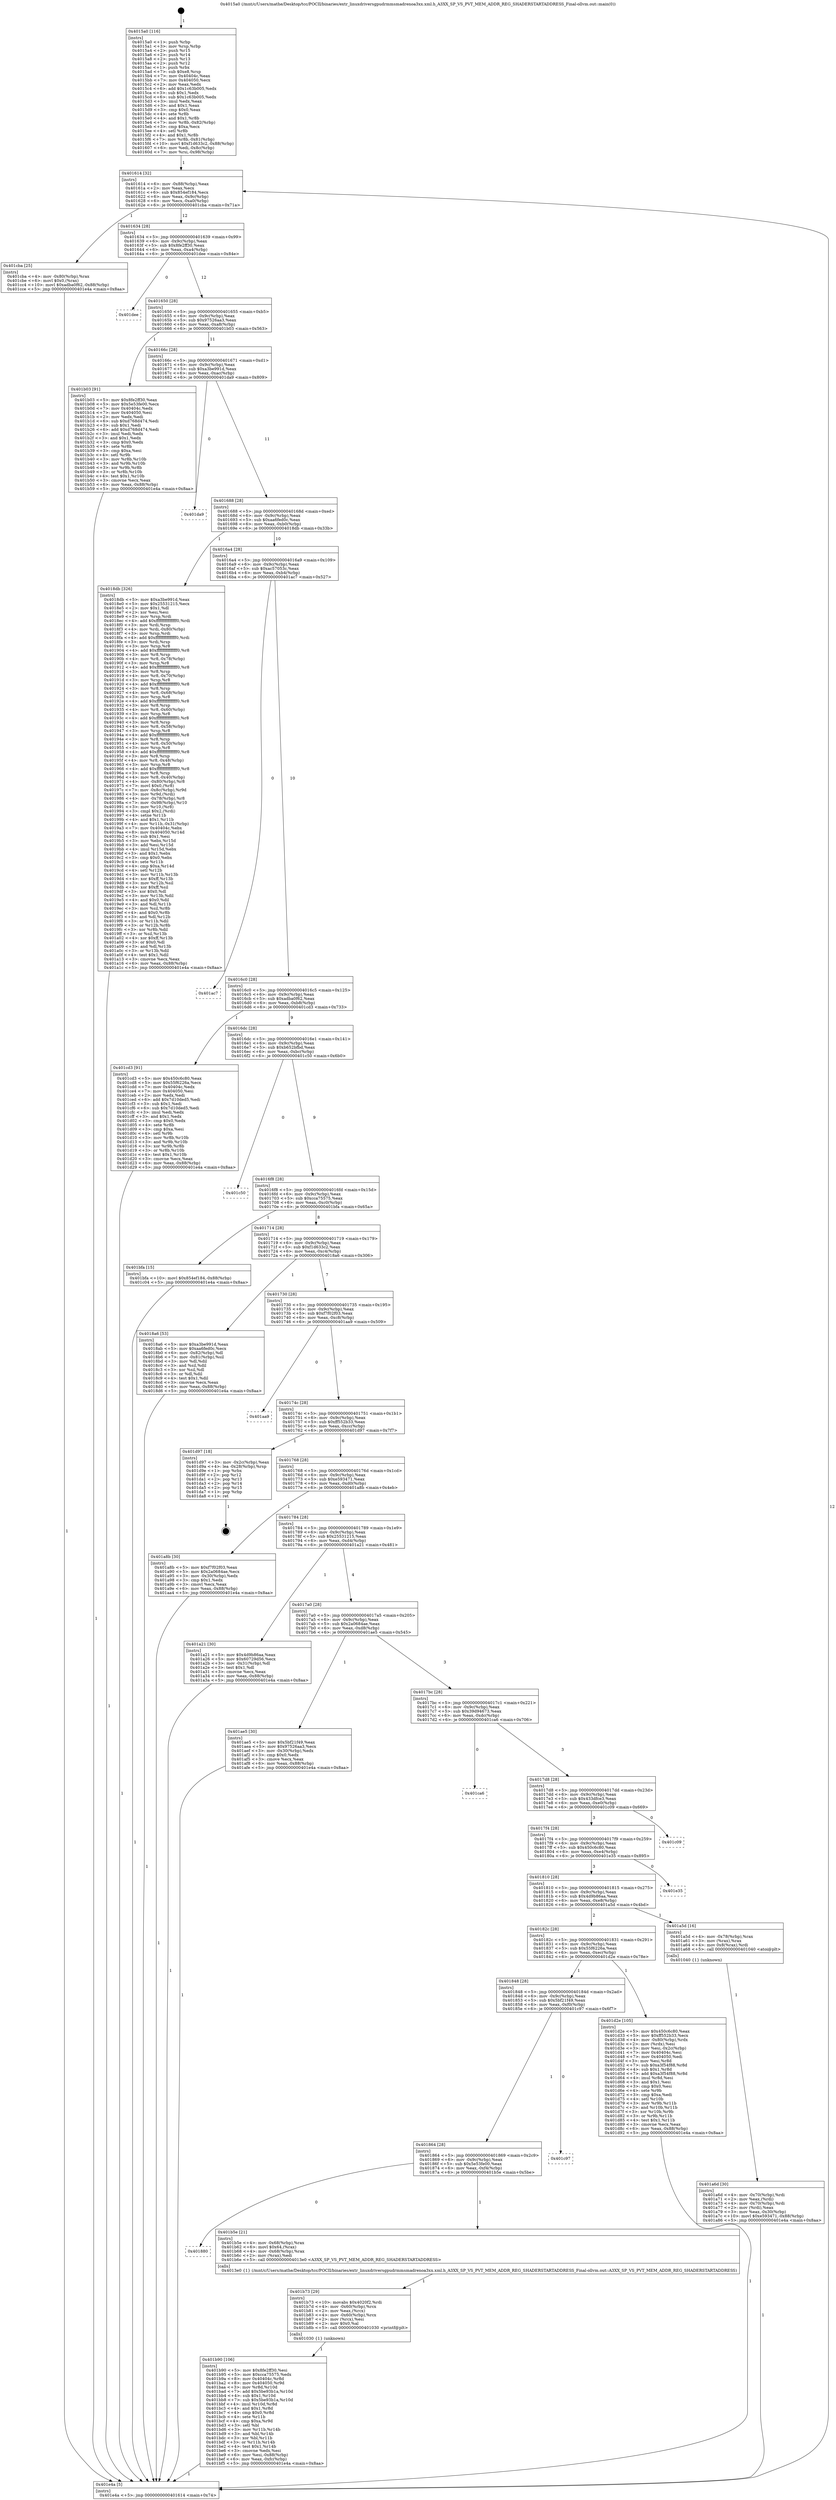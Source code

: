 digraph "0x4015a0" {
  label = "0x4015a0 (/mnt/c/Users/mathe/Desktop/tcc/POCII/binaries/extr_linuxdriversgpudrmmsmadrenoa3xx.xml.h_A3XX_SP_VS_PVT_MEM_ADDR_REG_SHADERSTARTADDRESS_Final-ollvm.out::main(0))"
  labelloc = "t"
  node[shape=record]

  Entry [label="",width=0.3,height=0.3,shape=circle,fillcolor=black,style=filled]
  "0x401614" [label="{
     0x401614 [32]\l
     | [instrs]\l
     &nbsp;&nbsp;0x401614 \<+6\>: mov -0x88(%rbp),%eax\l
     &nbsp;&nbsp;0x40161a \<+2\>: mov %eax,%ecx\l
     &nbsp;&nbsp;0x40161c \<+6\>: sub $0x854ef184,%ecx\l
     &nbsp;&nbsp;0x401622 \<+6\>: mov %eax,-0x9c(%rbp)\l
     &nbsp;&nbsp;0x401628 \<+6\>: mov %ecx,-0xa0(%rbp)\l
     &nbsp;&nbsp;0x40162e \<+6\>: je 0000000000401cba \<main+0x71a\>\l
  }"]
  "0x401cba" [label="{
     0x401cba [25]\l
     | [instrs]\l
     &nbsp;&nbsp;0x401cba \<+4\>: mov -0x80(%rbp),%rax\l
     &nbsp;&nbsp;0x401cbe \<+6\>: movl $0x0,(%rax)\l
     &nbsp;&nbsp;0x401cc4 \<+10\>: movl $0xadba0f62,-0x88(%rbp)\l
     &nbsp;&nbsp;0x401cce \<+5\>: jmp 0000000000401e4a \<main+0x8aa\>\l
  }"]
  "0x401634" [label="{
     0x401634 [28]\l
     | [instrs]\l
     &nbsp;&nbsp;0x401634 \<+5\>: jmp 0000000000401639 \<main+0x99\>\l
     &nbsp;&nbsp;0x401639 \<+6\>: mov -0x9c(%rbp),%eax\l
     &nbsp;&nbsp;0x40163f \<+5\>: sub $0x8fe2ff30,%eax\l
     &nbsp;&nbsp;0x401644 \<+6\>: mov %eax,-0xa4(%rbp)\l
     &nbsp;&nbsp;0x40164a \<+6\>: je 0000000000401dee \<main+0x84e\>\l
  }"]
  Exit [label="",width=0.3,height=0.3,shape=circle,fillcolor=black,style=filled,peripheries=2]
  "0x401dee" [label="{
     0x401dee\l
  }", style=dashed]
  "0x401650" [label="{
     0x401650 [28]\l
     | [instrs]\l
     &nbsp;&nbsp;0x401650 \<+5\>: jmp 0000000000401655 \<main+0xb5\>\l
     &nbsp;&nbsp;0x401655 \<+6\>: mov -0x9c(%rbp),%eax\l
     &nbsp;&nbsp;0x40165b \<+5\>: sub $0x97526aa3,%eax\l
     &nbsp;&nbsp;0x401660 \<+6\>: mov %eax,-0xa8(%rbp)\l
     &nbsp;&nbsp;0x401666 \<+6\>: je 0000000000401b03 \<main+0x563\>\l
  }"]
  "0x401b90" [label="{
     0x401b90 [106]\l
     | [instrs]\l
     &nbsp;&nbsp;0x401b90 \<+5\>: mov $0x8fe2ff30,%esi\l
     &nbsp;&nbsp;0x401b95 \<+5\>: mov $0xcca75575,%edx\l
     &nbsp;&nbsp;0x401b9a \<+8\>: mov 0x40404c,%r8d\l
     &nbsp;&nbsp;0x401ba2 \<+8\>: mov 0x404050,%r9d\l
     &nbsp;&nbsp;0x401baa \<+3\>: mov %r8d,%r10d\l
     &nbsp;&nbsp;0x401bad \<+7\>: add $0x5be93b1a,%r10d\l
     &nbsp;&nbsp;0x401bb4 \<+4\>: sub $0x1,%r10d\l
     &nbsp;&nbsp;0x401bb8 \<+7\>: sub $0x5be93b1a,%r10d\l
     &nbsp;&nbsp;0x401bbf \<+4\>: imul %r10d,%r8d\l
     &nbsp;&nbsp;0x401bc3 \<+4\>: and $0x1,%r8d\l
     &nbsp;&nbsp;0x401bc7 \<+4\>: cmp $0x0,%r8d\l
     &nbsp;&nbsp;0x401bcb \<+4\>: sete %r11b\l
     &nbsp;&nbsp;0x401bcf \<+4\>: cmp $0xa,%r9d\l
     &nbsp;&nbsp;0x401bd3 \<+3\>: setl %bl\l
     &nbsp;&nbsp;0x401bd6 \<+3\>: mov %r11b,%r14b\l
     &nbsp;&nbsp;0x401bd9 \<+3\>: and %bl,%r14b\l
     &nbsp;&nbsp;0x401bdc \<+3\>: xor %bl,%r11b\l
     &nbsp;&nbsp;0x401bdf \<+3\>: or %r11b,%r14b\l
     &nbsp;&nbsp;0x401be2 \<+4\>: test $0x1,%r14b\l
     &nbsp;&nbsp;0x401be6 \<+3\>: cmovne %edx,%esi\l
     &nbsp;&nbsp;0x401be9 \<+6\>: mov %esi,-0x88(%rbp)\l
     &nbsp;&nbsp;0x401bef \<+6\>: mov %eax,-0xfc(%rbp)\l
     &nbsp;&nbsp;0x401bf5 \<+5\>: jmp 0000000000401e4a \<main+0x8aa\>\l
  }"]
  "0x401b03" [label="{
     0x401b03 [91]\l
     | [instrs]\l
     &nbsp;&nbsp;0x401b03 \<+5\>: mov $0x8fe2ff30,%eax\l
     &nbsp;&nbsp;0x401b08 \<+5\>: mov $0x5e53fe00,%ecx\l
     &nbsp;&nbsp;0x401b0d \<+7\>: mov 0x40404c,%edx\l
     &nbsp;&nbsp;0x401b14 \<+7\>: mov 0x404050,%esi\l
     &nbsp;&nbsp;0x401b1b \<+2\>: mov %edx,%edi\l
     &nbsp;&nbsp;0x401b1d \<+6\>: sub $0xd768d474,%edi\l
     &nbsp;&nbsp;0x401b23 \<+3\>: sub $0x1,%edi\l
     &nbsp;&nbsp;0x401b26 \<+6\>: add $0xd768d474,%edi\l
     &nbsp;&nbsp;0x401b2c \<+3\>: imul %edi,%edx\l
     &nbsp;&nbsp;0x401b2f \<+3\>: and $0x1,%edx\l
     &nbsp;&nbsp;0x401b32 \<+3\>: cmp $0x0,%edx\l
     &nbsp;&nbsp;0x401b35 \<+4\>: sete %r8b\l
     &nbsp;&nbsp;0x401b39 \<+3\>: cmp $0xa,%esi\l
     &nbsp;&nbsp;0x401b3c \<+4\>: setl %r9b\l
     &nbsp;&nbsp;0x401b40 \<+3\>: mov %r8b,%r10b\l
     &nbsp;&nbsp;0x401b43 \<+3\>: and %r9b,%r10b\l
     &nbsp;&nbsp;0x401b46 \<+3\>: xor %r9b,%r8b\l
     &nbsp;&nbsp;0x401b49 \<+3\>: or %r8b,%r10b\l
     &nbsp;&nbsp;0x401b4c \<+4\>: test $0x1,%r10b\l
     &nbsp;&nbsp;0x401b50 \<+3\>: cmovne %ecx,%eax\l
     &nbsp;&nbsp;0x401b53 \<+6\>: mov %eax,-0x88(%rbp)\l
     &nbsp;&nbsp;0x401b59 \<+5\>: jmp 0000000000401e4a \<main+0x8aa\>\l
  }"]
  "0x40166c" [label="{
     0x40166c [28]\l
     | [instrs]\l
     &nbsp;&nbsp;0x40166c \<+5\>: jmp 0000000000401671 \<main+0xd1\>\l
     &nbsp;&nbsp;0x401671 \<+6\>: mov -0x9c(%rbp),%eax\l
     &nbsp;&nbsp;0x401677 \<+5\>: sub $0xa3be991d,%eax\l
     &nbsp;&nbsp;0x40167c \<+6\>: mov %eax,-0xac(%rbp)\l
     &nbsp;&nbsp;0x401682 \<+6\>: je 0000000000401da9 \<main+0x809\>\l
  }"]
  "0x401b73" [label="{
     0x401b73 [29]\l
     | [instrs]\l
     &nbsp;&nbsp;0x401b73 \<+10\>: movabs $0x4020f2,%rdi\l
     &nbsp;&nbsp;0x401b7d \<+4\>: mov -0x60(%rbp),%rcx\l
     &nbsp;&nbsp;0x401b81 \<+2\>: mov %eax,(%rcx)\l
     &nbsp;&nbsp;0x401b83 \<+4\>: mov -0x60(%rbp),%rcx\l
     &nbsp;&nbsp;0x401b87 \<+2\>: mov (%rcx),%esi\l
     &nbsp;&nbsp;0x401b89 \<+2\>: mov $0x0,%al\l
     &nbsp;&nbsp;0x401b8b \<+5\>: call 0000000000401030 \<printf@plt\>\l
     | [calls]\l
     &nbsp;&nbsp;0x401030 \{1\} (unknown)\l
  }"]
  "0x401da9" [label="{
     0x401da9\l
  }", style=dashed]
  "0x401688" [label="{
     0x401688 [28]\l
     | [instrs]\l
     &nbsp;&nbsp;0x401688 \<+5\>: jmp 000000000040168d \<main+0xed\>\l
     &nbsp;&nbsp;0x40168d \<+6\>: mov -0x9c(%rbp),%eax\l
     &nbsp;&nbsp;0x401693 \<+5\>: sub $0xaa6fed0c,%eax\l
     &nbsp;&nbsp;0x401698 \<+6\>: mov %eax,-0xb0(%rbp)\l
     &nbsp;&nbsp;0x40169e \<+6\>: je 00000000004018db \<main+0x33b\>\l
  }"]
  "0x401880" [label="{
     0x401880\l
  }", style=dashed]
  "0x4018db" [label="{
     0x4018db [326]\l
     | [instrs]\l
     &nbsp;&nbsp;0x4018db \<+5\>: mov $0xa3be991d,%eax\l
     &nbsp;&nbsp;0x4018e0 \<+5\>: mov $0x25531215,%ecx\l
     &nbsp;&nbsp;0x4018e5 \<+2\>: mov $0x1,%dl\l
     &nbsp;&nbsp;0x4018e7 \<+2\>: xor %esi,%esi\l
     &nbsp;&nbsp;0x4018e9 \<+3\>: mov %rsp,%rdi\l
     &nbsp;&nbsp;0x4018ec \<+4\>: add $0xfffffffffffffff0,%rdi\l
     &nbsp;&nbsp;0x4018f0 \<+3\>: mov %rdi,%rsp\l
     &nbsp;&nbsp;0x4018f3 \<+4\>: mov %rdi,-0x80(%rbp)\l
     &nbsp;&nbsp;0x4018f7 \<+3\>: mov %rsp,%rdi\l
     &nbsp;&nbsp;0x4018fa \<+4\>: add $0xfffffffffffffff0,%rdi\l
     &nbsp;&nbsp;0x4018fe \<+3\>: mov %rdi,%rsp\l
     &nbsp;&nbsp;0x401901 \<+3\>: mov %rsp,%r8\l
     &nbsp;&nbsp;0x401904 \<+4\>: add $0xfffffffffffffff0,%r8\l
     &nbsp;&nbsp;0x401908 \<+3\>: mov %r8,%rsp\l
     &nbsp;&nbsp;0x40190b \<+4\>: mov %r8,-0x78(%rbp)\l
     &nbsp;&nbsp;0x40190f \<+3\>: mov %rsp,%r8\l
     &nbsp;&nbsp;0x401912 \<+4\>: add $0xfffffffffffffff0,%r8\l
     &nbsp;&nbsp;0x401916 \<+3\>: mov %r8,%rsp\l
     &nbsp;&nbsp;0x401919 \<+4\>: mov %r8,-0x70(%rbp)\l
     &nbsp;&nbsp;0x40191d \<+3\>: mov %rsp,%r8\l
     &nbsp;&nbsp;0x401920 \<+4\>: add $0xfffffffffffffff0,%r8\l
     &nbsp;&nbsp;0x401924 \<+3\>: mov %r8,%rsp\l
     &nbsp;&nbsp;0x401927 \<+4\>: mov %r8,-0x68(%rbp)\l
     &nbsp;&nbsp;0x40192b \<+3\>: mov %rsp,%r8\l
     &nbsp;&nbsp;0x40192e \<+4\>: add $0xfffffffffffffff0,%r8\l
     &nbsp;&nbsp;0x401932 \<+3\>: mov %r8,%rsp\l
     &nbsp;&nbsp;0x401935 \<+4\>: mov %r8,-0x60(%rbp)\l
     &nbsp;&nbsp;0x401939 \<+3\>: mov %rsp,%r8\l
     &nbsp;&nbsp;0x40193c \<+4\>: add $0xfffffffffffffff0,%r8\l
     &nbsp;&nbsp;0x401940 \<+3\>: mov %r8,%rsp\l
     &nbsp;&nbsp;0x401943 \<+4\>: mov %r8,-0x58(%rbp)\l
     &nbsp;&nbsp;0x401947 \<+3\>: mov %rsp,%r8\l
     &nbsp;&nbsp;0x40194a \<+4\>: add $0xfffffffffffffff0,%r8\l
     &nbsp;&nbsp;0x40194e \<+3\>: mov %r8,%rsp\l
     &nbsp;&nbsp;0x401951 \<+4\>: mov %r8,-0x50(%rbp)\l
     &nbsp;&nbsp;0x401955 \<+3\>: mov %rsp,%r8\l
     &nbsp;&nbsp;0x401958 \<+4\>: add $0xfffffffffffffff0,%r8\l
     &nbsp;&nbsp;0x40195c \<+3\>: mov %r8,%rsp\l
     &nbsp;&nbsp;0x40195f \<+4\>: mov %r8,-0x48(%rbp)\l
     &nbsp;&nbsp;0x401963 \<+3\>: mov %rsp,%r8\l
     &nbsp;&nbsp;0x401966 \<+4\>: add $0xfffffffffffffff0,%r8\l
     &nbsp;&nbsp;0x40196a \<+3\>: mov %r8,%rsp\l
     &nbsp;&nbsp;0x40196d \<+4\>: mov %r8,-0x40(%rbp)\l
     &nbsp;&nbsp;0x401971 \<+4\>: mov -0x80(%rbp),%r8\l
     &nbsp;&nbsp;0x401975 \<+7\>: movl $0x0,(%r8)\l
     &nbsp;&nbsp;0x40197c \<+7\>: mov -0x8c(%rbp),%r9d\l
     &nbsp;&nbsp;0x401983 \<+3\>: mov %r9d,(%rdi)\l
     &nbsp;&nbsp;0x401986 \<+4\>: mov -0x78(%rbp),%r8\l
     &nbsp;&nbsp;0x40198a \<+7\>: mov -0x98(%rbp),%r10\l
     &nbsp;&nbsp;0x401991 \<+3\>: mov %r10,(%r8)\l
     &nbsp;&nbsp;0x401994 \<+3\>: cmpl $0x2,(%rdi)\l
     &nbsp;&nbsp;0x401997 \<+4\>: setne %r11b\l
     &nbsp;&nbsp;0x40199b \<+4\>: and $0x1,%r11b\l
     &nbsp;&nbsp;0x40199f \<+4\>: mov %r11b,-0x31(%rbp)\l
     &nbsp;&nbsp;0x4019a3 \<+7\>: mov 0x40404c,%ebx\l
     &nbsp;&nbsp;0x4019aa \<+8\>: mov 0x404050,%r14d\l
     &nbsp;&nbsp;0x4019b2 \<+3\>: sub $0x1,%esi\l
     &nbsp;&nbsp;0x4019b5 \<+3\>: mov %ebx,%r15d\l
     &nbsp;&nbsp;0x4019b8 \<+3\>: add %esi,%r15d\l
     &nbsp;&nbsp;0x4019bb \<+4\>: imul %r15d,%ebx\l
     &nbsp;&nbsp;0x4019bf \<+3\>: and $0x1,%ebx\l
     &nbsp;&nbsp;0x4019c2 \<+3\>: cmp $0x0,%ebx\l
     &nbsp;&nbsp;0x4019c5 \<+4\>: sete %r11b\l
     &nbsp;&nbsp;0x4019c9 \<+4\>: cmp $0xa,%r14d\l
     &nbsp;&nbsp;0x4019cd \<+4\>: setl %r12b\l
     &nbsp;&nbsp;0x4019d1 \<+3\>: mov %r11b,%r13b\l
     &nbsp;&nbsp;0x4019d4 \<+4\>: xor $0xff,%r13b\l
     &nbsp;&nbsp;0x4019d8 \<+3\>: mov %r12b,%sil\l
     &nbsp;&nbsp;0x4019db \<+4\>: xor $0xff,%sil\l
     &nbsp;&nbsp;0x4019df \<+3\>: xor $0x0,%dl\l
     &nbsp;&nbsp;0x4019e2 \<+3\>: mov %r13b,%dil\l
     &nbsp;&nbsp;0x4019e5 \<+4\>: and $0x0,%dil\l
     &nbsp;&nbsp;0x4019e9 \<+3\>: and %dl,%r11b\l
     &nbsp;&nbsp;0x4019ec \<+3\>: mov %sil,%r8b\l
     &nbsp;&nbsp;0x4019ef \<+4\>: and $0x0,%r8b\l
     &nbsp;&nbsp;0x4019f3 \<+3\>: and %dl,%r12b\l
     &nbsp;&nbsp;0x4019f6 \<+3\>: or %r11b,%dil\l
     &nbsp;&nbsp;0x4019f9 \<+3\>: or %r12b,%r8b\l
     &nbsp;&nbsp;0x4019fc \<+3\>: xor %r8b,%dil\l
     &nbsp;&nbsp;0x4019ff \<+3\>: or %sil,%r13b\l
     &nbsp;&nbsp;0x401a02 \<+4\>: xor $0xff,%r13b\l
     &nbsp;&nbsp;0x401a06 \<+3\>: or $0x0,%dl\l
     &nbsp;&nbsp;0x401a09 \<+3\>: and %dl,%r13b\l
     &nbsp;&nbsp;0x401a0c \<+3\>: or %r13b,%dil\l
     &nbsp;&nbsp;0x401a0f \<+4\>: test $0x1,%dil\l
     &nbsp;&nbsp;0x401a13 \<+3\>: cmovne %ecx,%eax\l
     &nbsp;&nbsp;0x401a16 \<+6\>: mov %eax,-0x88(%rbp)\l
     &nbsp;&nbsp;0x401a1c \<+5\>: jmp 0000000000401e4a \<main+0x8aa\>\l
  }"]
  "0x4016a4" [label="{
     0x4016a4 [28]\l
     | [instrs]\l
     &nbsp;&nbsp;0x4016a4 \<+5\>: jmp 00000000004016a9 \<main+0x109\>\l
     &nbsp;&nbsp;0x4016a9 \<+6\>: mov -0x9c(%rbp),%eax\l
     &nbsp;&nbsp;0x4016af \<+5\>: sub $0xac57053c,%eax\l
     &nbsp;&nbsp;0x4016b4 \<+6\>: mov %eax,-0xb4(%rbp)\l
     &nbsp;&nbsp;0x4016ba \<+6\>: je 0000000000401ac7 \<main+0x527\>\l
  }"]
  "0x401b5e" [label="{
     0x401b5e [21]\l
     | [instrs]\l
     &nbsp;&nbsp;0x401b5e \<+4\>: mov -0x68(%rbp),%rax\l
     &nbsp;&nbsp;0x401b62 \<+6\>: movl $0x64,(%rax)\l
     &nbsp;&nbsp;0x401b68 \<+4\>: mov -0x68(%rbp),%rax\l
     &nbsp;&nbsp;0x401b6c \<+2\>: mov (%rax),%edi\l
     &nbsp;&nbsp;0x401b6e \<+5\>: call 00000000004013e0 \<A3XX_SP_VS_PVT_MEM_ADDR_REG_SHADERSTARTADDRESS\>\l
     | [calls]\l
     &nbsp;&nbsp;0x4013e0 \{1\} (/mnt/c/Users/mathe/Desktop/tcc/POCII/binaries/extr_linuxdriversgpudrmmsmadrenoa3xx.xml.h_A3XX_SP_VS_PVT_MEM_ADDR_REG_SHADERSTARTADDRESS_Final-ollvm.out::A3XX_SP_VS_PVT_MEM_ADDR_REG_SHADERSTARTADDRESS)\l
  }"]
  "0x401ac7" [label="{
     0x401ac7\l
  }", style=dashed]
  "0x4016c0" [label="{
     0x4016c0 [28]\l
     | [instrs]\l
     &nbsp;&nbsp;0x4016c0 \<+5\>: jmp 00000000004016c5 \<main+0x125\>\l
     &nbsp;&nbsp;0x4016c5 \<+6\>: mov -0x9c(%rbp),%eax\l
     &nbsp;&nbsp;0x4016cb \<+5\>: sub $0xadba0f62,%eax\l
     &nbsp;&nbsp;0x4016d0 \<+6\>: mov %eax,-0xb8(%rbp)\l
     &nbsp;&nbsp;0x4016d6 \<+6\>: je 0000000000401cd3 \<main+0x733\>\l
  }"]
  "0x401864" [label="{
     0x401864 [28]\l
     | [instrs]\l
     &nbsp;&nbsp;0x401864 \<+5\>: jmp 0000000000401869 \<main+0x2c9\>\l
     &nbsp;&nbsp;0x401869 \<+6\>: mov -0x9c(%rbp),%eax\l
     &nbsp;&nbsp;0x40186f \<+5\>: sub $0x5e53fe00,%eax\l
     &nbsp;&nbsp;0x401874 \<+6\>: mov %eax,-0xf4(%rbp)\l
     &nbsp;&nbsp;0x40187a \<+6\>: je 0000000000401b5e \<main+0x5be\>\l
  }"]
  "0x401cd3" [label="{
     0x401cd3 [91]\l
     | [instrs]\l
     &nbsp;&nbsp;0x401cd3 \<+5\>: mov $0x450c6c80,%eax\l
     &nbsp;&nbsp;0x401cd8 \<+5\>: mov $0x55f6226a,%ecx\l
     &nbsp;&nbsp;0x401cdd \<+7\>: mov 0x40404c,%edx\l
     &nbsp;&nbsp;0x401ce4 \<+7\>: mov 0x404050,%esi\l
     &nbsp;&nbsp;0x401ceb \<+2\>: mov %edx,%edi\l
     &nbsp;&nbsp;0x401ced \<+6\>: add $0x7d10ded5,%edi\l
     &nbsp;&nbsp;0x401cf3 \<+3\>: sub $0x1,%edi\l
     &nbsp;&nbsp;0x401cf6 \<+6\>: sub $0x7d10ded5,%edi\l
     &nbsp;&nbsp;0x401cfc \<+3\>: imul %edi,%edx\l
     &nbsp;&nbsp;0x401cff \<+3\>: and $0x1,%edx\l
     &nbsp;&nbsp;0x401d02 \<+3\>: cmp $0x0,%edx\l
     &nbsp;&nbsp;0x401d05 \<+4\>: sete %r8b\l
     &nbsp;&nbsp;0x401d09 \<+3\>: cmp $0xa,%esi\l
     &nbsp;&nbsp;0x401d0c \<+4\>: setl %r9b\l
     &nbsp;&nbsp;0x401d10 \<+3\>: mov %r8b,%r10b\l
     &nbsp;&nbsp;0x401d13 \<+3\>: and %r9b,%r10b\l
     &nbsp;&nbsp;0x401d16 \<+3\>: xor %r9b,%r8b\l
     &nbsp;&nbsp;0x401d19 \<+3\>: or %r8b,%r10b\l
     &nbsp;&nbsp;0x401d1c \<+4\>: test $0x1,%r10b\l
     &nbsp;&nbsp;0x401d20 \<+3\>: cmovne %ecx,%eax\l
     &nbsp;&nbsp;0x401d23 \<+6\>: mov %eax,-0x88(%rbp)\l
     &nbsp;&nbsp;0x401d29 \<+5\>: jmp 0000000000401e4a \<main+0x8aa\>\l
  }"]
  "0x4016dc" [label="{
     0x4016dc [28]\l
     | [instrs]\l
     &nbsp;&nbsp;0x4016dc \<+5\>: jmp 00000000004016e1 \<main+0x141\>\l
     &nbsp;&nbsp;0x4016e1 \<+6\>: mov -0x9c(%rbp),%eax\l
     &nbsp;&nbsp;0x4016e7 \<+5\>: sub $0xb652bfbd,%eax\l
     &nbsp;&nbsp;0x4016ec \<+6\>: mov %eax,-0xbc(%rbp)\l
     &nbsp;&nbsp;0x4016f2 \<+6\>: je 0000000000401c50 \<main+0x6b0\>\l
  }"]
  "0x401c97" [label="{
     0x401c97\l
  }", style=dashed]
  "0x401c50" [label="{
     0x401c50\l
  }", style=dashed]
  "0x4016f8" [label="{
     0x4016f8 [28]\l
     | [instrs]\l
     &nbsp;&nbsp;0x4016f8 \<+5\>: jmp 00000000004016fd \<main+0x15d\>\l
     &nbsp;&nbsp;0x4016fd \<+6\>: mov -0x9c(%rbp),%eax\l
     &nbsp;&nbsp;0x401703 \<+5\>: sub $0xcca75575,%eax\l
     &nbsp;&nbsp;0x401708 \<+6\>: mov %eax,-0xc0(%rbp)\l
     &nbsp;&nbsp;0x40170e \<+6\>: je 0000000000401bfa \<main+0x65a\>\l
  }"]
  "0x401848" [label="{
     0x401848 [28]\l
     | [instrs]\l
     &nbsp;&nbsp;0x401848 \<+5\>: jmp 000000000040184d \<main+0x2ad\>\l
     &nbsp;&nbsp;0x40184d \<+6\>: mov -0x9c(%rbp),%eax\l
     &nbsp;&nbsp;0x401853 \<+5\>: sub $0x5bf21f49,%eax\l
     &nbsp;&nbsp;0x401858 \<+6\>: mov %eax,-0xf0(%rbp)\l
     &nbsp;&nbsp;0x40185e \<+6\>: je 0000000000401c97 \<main+0x6f7\>\l
  }"]
  "0x401bfa" [label="{
     0x401bfa [15]\l
     | [instrs]\l
     &nbsp;&nbsp;0x401bfa \<+10\>: movl $0x854ef184,-0x88(%rbp)\l
     &nbsp;&nbsp;0x401c04 \<+5\>: jmp 0000000000401e4a \<main+0x8aa\>\l
  }"]
  "0x401714" [label="{
     0x401714 [28]\l
     | [instrs]\l
     &nbsp;&nbsp;0x401714 \<+5\>: jmp 0000000000401719 \<main+0x179\>\l
     &nbsp;&nbsp;0x401719 \<+6\>: mov -0x9c(%rbp),%eax\l
     &nbsp;&nbsp;0x40171f \<+5\>: sub $0xf1d633c2,%eax\l
     &nbsp;&nbsp;0x401724 \<+6\>: mov %eax,-0xc4(%rbp)\l
     &nbsp;&nbsp;0x40172a \<+6\>: je 00000000004018a6 \<main+0x306\>\l
  }"]
  "0x401d2e" [label="{
     0x401d2e [105]\l
     | [instrs]\l
     &nbsp;&nbsp;0x401d2e \<+5\>: mov $0x450c6c80,%eax\l
     &nbsp;&nbsp;0x401d33 \<+5\>: mov $0xff552b33,%ecx\l
     &nbsp;&nbsp;0x401d38 \<+4\>: mov -0x80(%rbp),%rdx\l
     &nbsp;&nbsp;0x401d3c \<+2\>: mov (%rdx),%esi\l
     &nbsp;&nbsp;0x401d3e \<+3\>: mov %esi,-0x2c(%rbp)\l
     &nbsp;&nbsp;0x401d41 \<+7\>: mov 0x40404c,%esi\l
     &nbsp;&nbsp;0x401d48 \<+7\>: mov 0x404050,%edi\l
     &nbsp;&nbsp;0x401d4f \<+3\>: mov %esi,%r8d\l
     &nbsp;&nbsp;0x401d52 \<+7\>: sub $0xa3f54f88,%r8d\l
     &nbsp;&nbsp;0x401d59 \<+4\>: sub $0x1,%r8d\l
     &nbsp;&nbsp;0x401d5d \<+7\>: add $0xa3f54f88,%r8d\l
     &nbsp;&nbsp;0x401d64 \<+4\>: imul %r8d,%esi\l
     &nbsp;&nbsp;0x401d68 \<+3\>: and $0x1,%esi\l
     &nbsp;&nbsp;0x401d6b \<+3\>: cmp $0x0,%esi\l
     &nbsp;&nbsp;0x401d6e \<+4\>: sete %r9b\l
     &nbsp;&nbsp;0x401d72 \<+3\>: cmp $0xa,%edi\l
     &nbsp;&nbsp;0x401d75 \<+4\>: setl %r10b\l
     &nbsp;&nbsp;0x401d79 \<+3\>: mov %r9b,%r11b\l
     &nbsp;&nbsp;0x401d7c \<+3\>: and %r10b,%r11b\l
     &nbsp;&nbsp;0x401d7f \<+3\>: xor %r10b,%r9b\l
     &nbsp;&nbsp;0x401d82 \<+3\>: or %r9b,%r11b\l
     &nbsp;&nbsp;0x401d85 \<+4\>: test $0x1,%r11b\l
     &nbsp;&nbsp;0x401d89 \<+3\>: cmovne %ecx,%eax\l
     &nbsp;&nbsp;0x401d8c \<+6\>: mov %eax,-0x88(%rbp)\l
     &nbsp;&nbsp;0x401d92 \<+5\>: jmp 0000000000401e4a \<main+0x8aa\>\l
  }"]
  "0x4018a6" [label="{
     0x4018a6 [53]\l
     | [instrs]\l
     &nbsp;&nbsp;0x4018a6 \<+5\>: mov $0xa3be991d,%eax\l
     &nbsp;&nbsp;0x4018ab \<+5\>: mov $0xaa6fed0c,%ecx\l
     &nbsp;&nbsp;0x4018b0 \<+6\>: mov -0x82(%rbp),%dl\l
     &nbsp;&nbsp;0x4018b6 \<+7\>: mov -0x81(%rbp),%sil\l
     &nbsp;&nbsp;0x4018bd \<+3\>: mov %dl,%dil\l
     &nbsp;&nbsp;0x4018c0 \<+3\>: and %sil,%dil\l
     &nbsp;&nbsp;0x4018c3 \<+3\>: xor %sil,%dl\l
     &nbsp;&nbsp;0x4018c6 \<+3\>: or %dl,%dil\l
     &nbsp;&nbsp;0x4018c9 \<+4\>: test $0x1,%dil\l
     &nbsp;&nbsp;0x4018cd \<+3\>: cmovne %ecx,%eax\l
     &nbsp;&nbsp;0x4018d0 \<+6\>: mov %eax,-0x88(%rbp)\l
     &nbsp;&nbsp;0x4018d6 \<+5\>: jmp 0000000000401e4a \<main+0x8aa\>\l
  }"]
  "0x401730" [label="{
     0x401730 [28]\l
     | [instrs]\l
     &nbsp;&nbsp;0x401730 \<+5\>: jmp 0000000000401735 \<main+0x195\>\l
     &nbsp;&nbsp;0x401735 \<+6\>: mov -0x9c(%rbp),%eax\l
     &nbsp;&nbsp;0x40173b \<+5\>: sub $0xf7f02f03,%eax\l
     &nbsp;&nbsp;0x401740 \<+6\>: mov %eax,-0xc8(%rbp)\l
     &nbsp;&nbsp;0x401746 \<+6\>: je 0000000000401aa9 \<main+0x509\>\l
  }"]
  "0x401e4a" [label="{
     0x401e4a [5]\l
     | [instrs]\l
     &nbsp;&nbsp;0x401e4a \<+5\>: jmp 0000000000401614 \<main+0x74\>\l
  }"]
  "0x4015a0" [label="{
     0x4015a0 [116]\l
     | [instrs]\l
     &nbsp;&nbsp;0x4015a0 \<+1\>: push %rbp\l
     &nbsp;&nbsp;0x4015a1 \<+3\>: mov %rsp,%rbp\l
     &nbsp;&nbsp;0x4015a4 \<+2\>: push %r15\l
     &nbsp;&nbsp;0x4015a6 \<+2\>: push %r14\l
     &nbsp;&nbsp;0x4015a8 \<+2\>: push %r13\l
     &nbsp;&nbsp;0x4015aa \<+2\>: push %r12\l
     &nbsp;&nbsp;0x4015ac \<+1\>: push %rbx\l
     &nbsp;&nbsp;0x4015ad \<+7\>: sub $0xe8,%rsp\l
     &nbsp;&nbsp;0x4015b4 \<+7\>: mov 0x40404c,%eax\l
     &nbsp;&nbsp;0x4015bb \<+7\>: mov 0x404050,%ecx\l
     &nbsp;&nbsp;0x4015c2 \<+2\>: mov %eax,%edx\l
     &nbsp;&nbsp;0x4015c4 \<+6\>: add $0x1c63b005,%edx\l
     &nbsp;&nbsp;0x4015ca \<+3\>: sub $0x1,%edx\l
     &nbsp;&nbsp;0x4015cd \<+6\>: sub $0x1c63b005,%edx\l
     &nbsp;&nbsp;0x4015d3 \<+3\>: imul %edx,%eax\l
     &nbsp;&nbsp;0x4015d6 \<+3\>: and $0x1,%eax\l
     &nbsp;&nbsp;0x4015d9 \<+3\>: cmp $0x0,%eax\l
     &nbsp;&nbsp;0x4015dc \<+4\>: sete %r8b\l
     &nbsp;&nbsp;0x4015e0 \<+4\>: and $0x1,%r8b\l
     &nbsp;&nbsp;0x4015e4 \<+7\>: mov %r8b,-0x82(%rbp)\l
     &nbsp;&nbsp;0x4015eb \<+3\>: cmp $0xa,%ecx\l
     &nbsp;&nbsp;0x4015ee \<+4\>: setl %r8b\l
     &nbsp;&nbsp;0x4015f2 \<+4\>: and $0x1,%r8b\l
     &nbsp;&nbsp;0x4015f6 \<+7\>: mov %r8b,-0x81(%rbp)\l
     &nbsp;&nbsp;0x4015fd \<+10\>: movl $0xf1d633c2,-0x88(%rbp)\l
     &nbsp;&nbsp;0x401607 \<+6\>: mov %edi,-0x8c(%rbp)\l
     &nbsp;&nbsp;0x40160d \<+7\>: mov %rsi,-0x98(%rbp)\l
  }"]
  "0x401a6d" [label="{
     0x401a6d [30]\l
     | [instrs]\l
     &nbsp;&nbsp;0x401a6d \<+4\>: mov -0x70(%rbp),%rdi\l
     &nbsp;&nbsp;0x401a71 \<+2\>: mov %eax,(%rdi)\l
     &nbsp;&nbsp;0x401a73 \<+4\>: mov -0x70(%rbp),%rdi\l
     &nbsp;&nbsp;0x401a77 \<+2\>: mov (%rdi),%eax\l
     &nbsp;&nbsp;0x401a79 \<+3\>: mov %eax,-0x30(%rbp)\l
     &nbsp;&nbsp;0x401a7c \<+10\>: movl $0xe593471,-0x88(%rbp)\l
     &nbsp;&nbsp;0x401a86 \<+5\>: jmp 0000000000401e4a \<main+0x8aa\>\l
  }"]
  "0x40182c" [label="{
     0x40182c [28]\l
     | [instrs]\l
     &nbsp;&nbsp;0x40182c \<+5\>: jmp 0000000000401831 \<main+0x291\>\l
     &nbsp;&nbsp;0x401831 \<+6\>: mov -0x9c(%rbp),%eax\l
     &nbsp;&nbsp;0x401837 \<+5\>: sub $0x55f6226a,%eax\l
     &nbsp;&nbsp;0x40183c \<+6\>: mov %eax,-0xec(%rbp)\l
     &nbsp;&nbsp;0x401842 \<+6\>: je 0000000000401d2e \<main+0x78e\>\l
  }"]
  "0x401aa9" [label="{
     0x401aa9\l
  }", style=dashed]
  "0x40174c" [label="{
     0x40174c [28]\l
     | [instrs]\l
     &nbsp;&nbsp;0x40174c \<+5\>: jmp 0000000000401751 \<main+0x1b1\>\l
     &nbsp;&nbsp;0x401751 \<+6\>: mov -0x9c(%rbp),%eax\l
     &nbsp;&nbsp;0x401757 \<+5\>: sub $0xff552b33,%eax\l
     &nbsp;&nbsp;0x40175c \<+6\>: mov %eax,-0xcc(%rbp)\l
     &nbsp;&nbsp;0x401762 \<+6\>: je 0000000000401d97 \<main+0x7f7\>\l
  }"]
  "0x401a5d" [label="{
     0x401a5d [16]\l
     | [instrs]\l
     &nbsp;&nbsp;0x401a5d \<+4\>: mov -0x78(%rbp),%rax\l
     &nbsp;&nbsp;0x401a61 \<+3\>: mov (%rax),%rax\l
     &nbsp;&nbsp;0x401a64 \<+4\>: mov 0x8(%rax),%rdi\l
     &nbsp;&nbsp;0x401a68 \<+5\>: call 0000000000401040 \<atoi@plt\>\l
     | [calls]\l
     &nbsp;&nbsp;0x401040 \{1\} (unknown)\l
  }"]
  "0x401d97" [label="{
     0x401d97 [18]\l
     | [instrs]\l
     &nbsp;&nbsp;0x401d97 \<+3\>: mov -0x2c(%rbp),%eax\l
     &nbsp;&nbsp;0x401d9a \<+4\>: lea -0x28(%rbp),%rsp\l
     &nbsp;&nbsp;0x401d9e \<+1\>: pop %rbx\l
     &nbsp;&nbsp;0x401d9f \<+2\>: pop %r12\l
     &nbsp;&nbsp;0x401da1 \<+2\>: pop %r13\l
     &nbsp;&nbsp;0x401da3 \<+2\>: pop %r14\l
     &nbsp;&nbsp;0x401da5 \<+2\>: pop %r15\l
     &nbsp;&nbsp;0x401da7 \<+1\>: pop %rbp\l
     &nbsp;&nbsp;0x401da8 \<+1\>: ret\l
  }"]
  "0x401768" [label="{
     0x401768 [28]\l
     | [instrs]\l
     &nbsp;&nbsp;0x401768 \<+5\>: jmp 000000000040176d \<main+0x1cd\>\l
     &nbsp;&nbsp;0x40176d \<+6\>: mov -0x9c(%rbp),%eax\l
     &nbsp;&nbsp;0x401773 \<+5\>: sub $0xe593471,%eax\l
     &nbsp;&nbsp;0x401778 \<+6\>: mov %eax,-0xd0(%rbp)\l
     &nbsp;&nbsp;0x40177e \<+6\>: je 0000000000401a8b \<main+0x4eb\>\l
  }"]
  "0x401810" [label="{
     0x401810 [28]\l
     | [instrs]\l
     &nbsp;&nbsp;0x401810 \<+5\>: jmp 0000000000401815 \<main+0x275\>\l
     &nbsp;&nbsp;0x401815 \<+6\>: mov -0x9c(%rbp),%eax\l
     &nbsp;&nbsp;0x40181b \<+5\>: sub $0x4d9b86aa,%eax\l
     &nbsp;&nbsp;0x401820 \<+6\>: mov %eax,-0xe8(%rbp)\l
     &nbsp;&nbsp;0x401826 \<+6\>: je 0000000000401a5d \<main+0x4bd\>\l
  }"]
  "0x401a8b" [label="{
     0x401a8b [30]\l
     | [instrs]\l
     &nbsp;&nbsp;0x401a8b \<+5\>: mov $0xf7f02f03,%eax\l
     &nbsp;&nbsp;0x401a90 \<+5\>: mov $0x2a0684ae,%ecx\l
     &nbsp;&nbsp;0x401a95 \<+3\>: mov -0x30(%rbp),%edx\l
     &nbsp;&nbsp;0x401a98 \<+3\>: cmp $0x1,%edx\l
     &nbsp;&nbsp;0x401a9b \<+3\>: cmovl %ecx,%eax\l
     &nbsp;&nbsp;0x401a9e \<+6\>: mov %eax,-0x88(%rbp)\l
     &nbsp;&nbsp;0x401aa4 \<+5\>: jmp 0000000000401e4a \<main+0x8aa\>\l
  }"]
  "0x401784" [label="{
     0x401784 [28]\l
     | [instrs]\l
     &nbsp;&nbsp;0x401784 \<+5\>: jmp 0000000000401789 \<main+0x1e9\>\l
     &nbsp;&nbsp;0x401789 \<+6\>: mov -0x9c(%rbp),%eax\l
     &nbsp;&nbsp;0x40178f \<+5\>: sub $0x25531215,%eax\l
     &nbsp;&nbsp;0x401794 \<+6\>: mov %eax,-0xd4(%rbp)\l
     &nbsp;&nbsp;0x40179a \<+6\>: je 0000000000401a21 \<main+0x481\>\l
  }"]
  "0x401e35" [label="{
     0x401e35\l
  }", style=dashed]
  "0x401a21" [label="{
     0x401a21 [30]\l
     | [instrs]\l
     &nbsp;&nbsp;0x401a21 \<+5\>: mov $0x4d9b86aa,%eax\l
     &nbsp;&nbsp;0x401a26 \<+5\>: mov $0x60729d56,%ecx\l
     &nbsp;&nbsp;0x401a2b \<+3\>: mov -0x31(%rbp),%dl\l
     &nbsp;&nbsp;0x401a2e \<+3\>: test $0x1,%dl\l
     &nbsp;&nbsp;0x401a31 \<+3\>: cmovne %ecx,%eax\l
     &nbsp;&nbsp;0x401a34 \<+6\>: mov %eax,-0x88(%rbp)\l
     &nbsp;&nbsp;0x401a3a \<+5\>: jmp 0000000000401e4a \<main+0x8aa\>\l
  }"]
  "0x4017a0" [label="{
     0x4017a0 [28]\l
     | [instrs]\l
     &nbsp;&nbsp;0x4017a0 \<+5\>: jmp 00000000004017a5 \<main+0x205\>\l
     &nbsp;&nbsp;0x4017a5 \<+6\>: mov -0x9c(%rbp),%eax\l
     &nbsp;&nbsp;0x4017ab \<+5\>: sub $0x2a0684ae,%eax\l
     &nbsp;&nbsp;0x4017b0 \<+6\>: mov %eax,-0xd8(%rbp)\l
     &nbsp;&nbsp;0x4017b6 \<+6\>: je 0000000000401ae5 \<main+0x545\>\l
  }"]
  "0x4017f4" [label="{
     0x4017f4 [28]\l
     | [instrs]\l
     &nbsp;&nbsp;0x4017f4 \<+5\>: jmp 00000000004017f9 \<main+0x259\>\l
     &nbsp;&nbsp;0x4017f9 \<+6\>: mov -0x9c(%rbp),%eax\l
     &nbsp;&nbsp;0x4017ff \<+5\>: sub $0x450c6c80,%eax\l
     &nbsp;&nbsp;0x401804 \<+6\>: mov %eax,-0xe4(%rbp)\l
     &nbsp;&nbsp;0x40180a \<+6\>: je 0000000000401e35 \<main+0x895\>\l
  }"]
  "0x401ae5" [label="{
     0x401ae5 [30]\l
     | [instrs]\l
     &nbsp;&nbsp;0x401ae5 \<+5\>: mov $0x5bf21f49,%eax\l
     &nbsp;&nbsp;0x401aea \<+5\>: mov $0x97526aa3,%ecx\l
     &nbsp;&nbsp;0x401aef \<+3\>: mov -0x30(%rbp),%edx\l
     &nbsp;&nbsp;0x401af2 \<+3\>: cmp $0x0,%edx\l
     &nbsp;&nbsp;0x401af5 \<+3\>: cmove %ecx,%eax\l
     &nbsp;&nbsp;0x401af8 \<+6\>: mov %eax,-0x88(%rbp)\l
     &nbsp;&nbsp;0x401afe \<+5\>: jmp 0000000000401e4a \<main+0x8aa\>\l
  }"]
  "0x4017bc" [label="{
     0x4017bc [28]\l
     | [instrs]\l
     &nbsp;&nbsp;0x4017bc \<+5\>: jmp 00000000004017c1 \<main+0x221\>\l
     &nbsp;&nbsp;0x4017c1 \<+6\>: mov -0x9c(%rbp),%eax\l
     &nbsp;&nbsp;0x4017c7 \<+5\>: sub $0x39d94673,%eax\l
     &nbsp;&nbsp;0x4017cc \<+6\>: mov %eax,-0xdc(%rbp)\l
     &nbsp;&nbsp;0x4017d2 \<+6\>: je 0000000000401ca6 \<main+0x706\>\l
  }"]
  "0x401c09" [label="{
     0x401c09\l
  }", style=dashed]
  "0x401ca6" [label="{
     0x401ca6\l
  }", style=dashed]
  "0x4017d8" [label="{
     0x4017d8 [28]\l
     | [instrs]\l
     &nbsp;&nbsp;0x4017d8 \<+5\>: jmp 00000000004017dd \<main+0x23d\>\l
     &nbsp;&nbsp;0x4017dd \<+6\>: mov -0x9c(%rbp),%eax\l
     &nbsp;&nbsp;0x4017e3 \<+5\>: sub $0x433dfce3,%eax\l
     &nbsp;&nbsp;0x4017e8 \<+6\>: mov %eax,-0xe0(%rbp)\l
     &nbsp;&nbsp;0x4017ee \<+6\>: je 0000000000401c09 \<main+0x669\>\l
  }"]
  Entry -> "0x4015a0" [label=" 1"]
  "0x401614" -> "0x401cba" [label=" 1"]
  "0x401614" -> "0x401634" [label=" 12"]
  "0x401d97" -> Exit [label=" 1"]
  "0x401634" -> "0x401dee" [label=" 0"]
  "0x401634" -> "0x401650" [label=" 12"]
  "0x401d2e" -> "0x401e4a" [label=" 1"]
  "0x401650" -> "0x401b03" [label=" 1"]
  "0x401650" -> "0x40166c" [label=" 11"]
  "0x401cd3" -> "0x401e4a" [label=" 1"]
  "0x40166c" -> "0x401da9" [label=" 0"]
  "0x40166c" -> "0x401688" [label=" 11"]
  "0x401cba" -> "0x401e4a" [label=" 1"]
  "0x401688" -> "0x4018db" [label=" 1"]
  "0x401688" -> "0x4016a4" [label=" 10"]
  "0x401bfa" -> "0x401e4a" [label=" 1"]
  "0x4016a4" -> "0x401ac7" [label=" 0"]
  "0x4016a4" -> "0x4016c0" [label=" 10"]
  "0x401b90" -> "0x401e4a" [label=" 1"]
  "0x4016c0" -> "0x401cd3" [label=" 1"]
  "0x4016c0" -> "0x4016dc" [label=" 9"]
  "0x401b5e" -> "0x401b73" [label=" 1"]
  "0x4016dc" -> "0x401c50" [label=" 0"]
  "0x4016dc" -> "0x4016f8" [label=" 9"]
  "0x401864" -> "0x401880" [label=" 0"]
  "0x4016f8" -> "0x401bfa" [label=" 1"]
  "0x4016f8" -> "0x401714" [label=" 8"]
  "0x401b73" -> "0x401b90" [label=" 1"]
  "0x401714" -> "0x4018a6" [label=" 1"]
  "0x401714" -> "0x401730" [label=" 7"]
  "0x4018a6" -> "0x401e4a" [label=" 1"]
  "0x4015a0" -> "0x401614" [label=" 1"]
  "0x401e4a" -> "0x401614" [label=" 12"]
  "0x401848" -> "0x401864" [label=" 1"]
  "0x4018db" -> "0x401e4a" [label=" 1"]
  "0x401864" -> "0x401b5e" [label=" 1"]
  "0x401730" -> "0x401aa9" [label=" 0"]
  "0x401730" -> "0x40174c" [label=" 7"]
  "0x40182c" -> "0x401848" [label=" 1"]
  "0x40174c" -> "0x401d97" [label=" 1"]
  "0x40174c" -> "0x401768" [label=" 6"]
  "0x40182c" -> "0x401d2e" [label=" 1"]
  "0x401768" -> "0x401a8b" [label=" 1"]
  "0x401768" -> "0x401784" [label=" 5"]
  "0x401b03" -> "0x401e4a" [label=" 1"]
  "0x401784" -> "0x401a21" [label=" 1"]
  "0x401784" -> "0x4017a0" [label=" 4"]
  "0x401a21" -> "0x401e4a" [label=" 1"]
  "0x401ae5" -> "0x401e4a" [label=" 1"]
  "0x4017a0" -> "0x401ae5" [label=" 1"]
  "0x4017a0" -> "0x4017bc" [label=" 3"]
  "0x401a6d" -> "0x401e4a" [label=" 1"]
  "0x4017bc" -> "0x401ca6" [label=" 0"]
  "0x4017bc" -> "0x4017d8" [label=" 3"]
  "0x401a5d" -> "0x401a6d" [label=" 1"]
  "0x4017d8" -> "0x401c09" [label=" 0"]
  "0x4017d8" -> "0x4017f4" [label=" 3"]
  "0x401a8b" -> "0x401e4a" [label=" 1"]
  "0x4017f4" -> "0x401e35" [label=" 0"]
  "0x4017f4" -> "0x401810" [label=" 3"]
  "0x401848" -> "0x401c97" [label=" 0"]
  "0x401810" -> "0x401a5d" [label=" 1"]
  "0x401810" -> "0x40182c" [label=" 2"]
}
